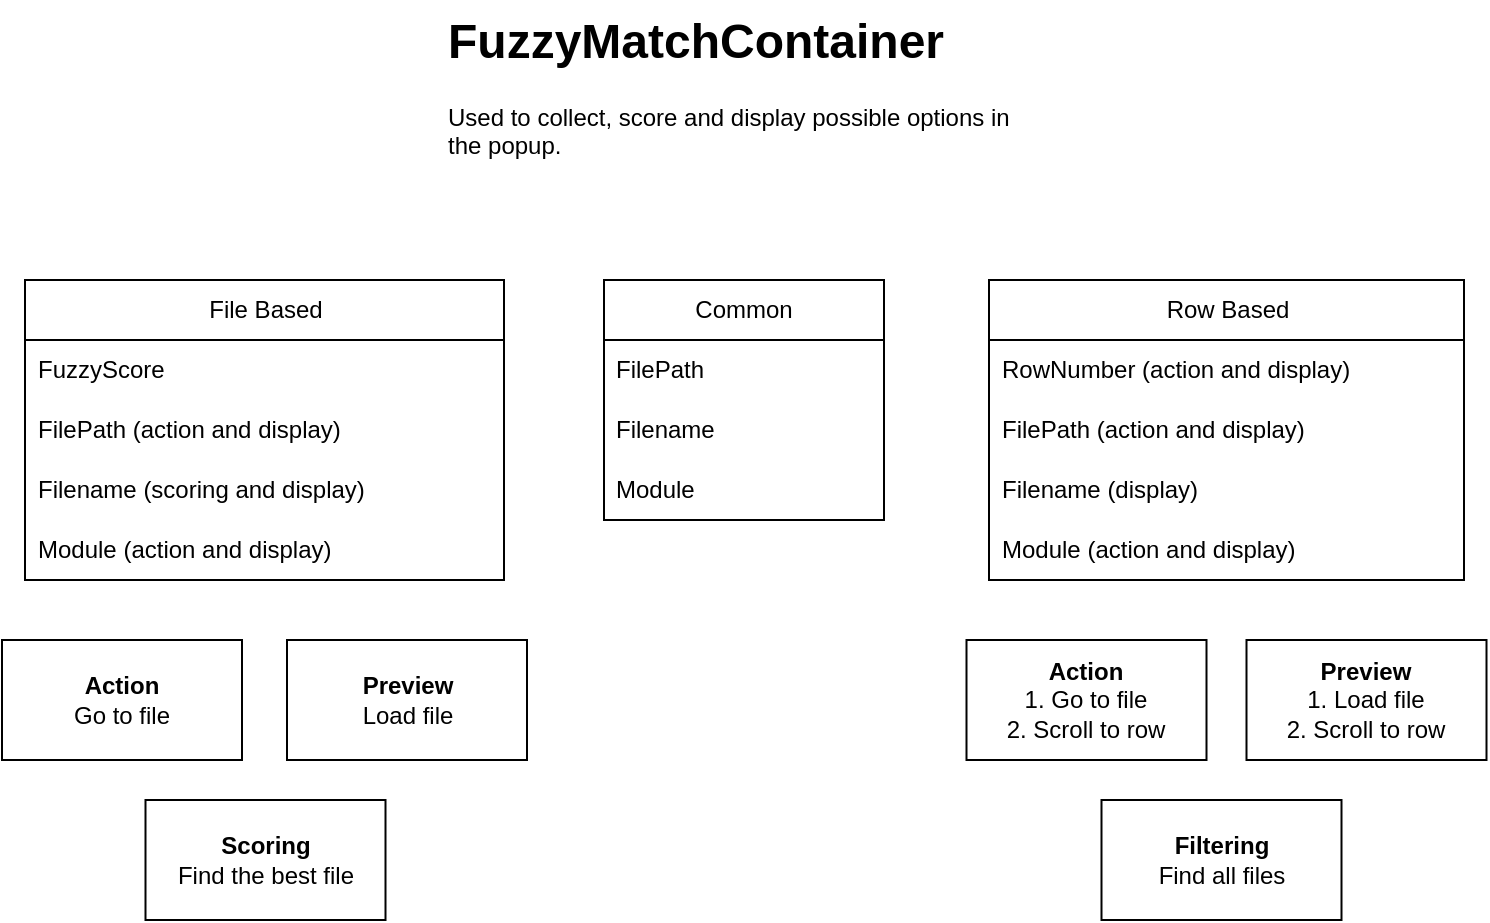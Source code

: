 <mxfile version="22.1.22" type="embed">
  <diagram name="Page-1" id="BjPpnATlAqmnPM9V4Ykc">
    <mxGraphModel dx="949" dy="694" grid="1" gridSize="10" guides="1" tooltips="1" connect="1" arrows="1" fold="1" page="1" pageScale="1" pageWidth="800" pageHeight="800" math="0" shadow="0">
      <root>
        <mxCell id="0" />
        <mxCell id="1" parent="0" />
        <mxCell id="WUuY3x_TO1SyaEHNx0RS-2" value="&lt;h1 style=&quot;margin-top: 0px;&quot;&gt;FuzzyMatchContainer&lt;/h1&gt;Used to collect, score and display possible options in the popup." style="text;html=1;whiteSpace=wrap;overflow=hidden;rounded=0;" parent="1" vertex="1">
          <mxGeometry x="250" y="20" width="300" height="90" as="geometry" />
        </mxCell>
        <mxCell id="WUuY3x_TO1SyaEHNx0RS-3" value="File Based" style="swimlane;fontStyle=0;childLayout=stackLayout;horizontal=1;startSize=30;horizontalStack=0;resizeParent=1;resizeParentMax=0;resizeLast=0;collapsible=1;marginBottom=0;whiteSpace=wrap;html=1;" parent="1" vertex="1">
          <mxGeometry x="40.5" y="160" width="239.5" height="150" as="geometry" />
        </mxCell>
        <mxCell id="WUuY3x_TO1SyaEHNx0RS-4" value="FuzzyScore" style="text;strokeColor=none;fillColor=none;align=left;verticalAlign=middle;spacingLeft=4;spacingRight=4;overflow=hidden;points=[[0,0.5],[1,0.5]];portConstraint=eastwest;rotatable=0;whiteSpace=wrap;html=1;" parent="WUuY3x_TO1SyaEHNx0RS-3" vertex="1">
          <mxGeometry y="30" width="239.5" height="30" as="geometry" />
        </mxCell>
        <mxCell id="WUuY3x_TO1SyaEHNx0RS-5" value="FilePath (action and display)" style="text;strokeColor=none;fillColor=none;align=left;verticalAlign=middle;spacingLeft=4;spacingRight=4;overflow=hidden;points=[[0,0.5],[1,0.5]];portConstraint=eastwest;rotatable=0;whiteSpace=wrap;html=1;" parent="WUuY3x_TO1SyaEHNx0RS-3" vertex="1">
          <mxGeometry y="60" width="239.5" height="30" as="geometry" />
        </mxCell>
        <mxCell id="WUuY3x_TO1SyaEHNx0RS-6" value="Filename (scoring and display)" style="text;strokeColor=none;fillColor=none;align=left;verticalAlign=middle;spacingLeft=4;spacingRight=4;overflow=hidden;points=[[0,0.5],[1,0.5]];portConstraint=eastwest;rotatable=0;whiteSpace=wrap;html=1;" parent="WUuY3x_TO1SyaEHNx0RS-3" vertex="1">
          <mxGeometry y="90" width="239.5" height="30" as="geometry" />
        </mxCell>
        <mxCell id="WUuY3x_TO1SyaEHNx0RS-11" value="Module (action and display)" style="text;strokeColor=none;fillColor=none;align=left;verticalAlign=middle;spacingLeft=4;spacingRight=4;overflow=hidden;points=[[0,0.5],[1,0.5]];portConstraint=eastwest;rotatable=0;whiteSpace=wrap;html=1;" parent="WUuY3x_TO1SyaEHNx0RS-3" vertex="1">
          <mxGeometry y="120" width="239.5" height="30" as="geometry" />
        </mxCell>
        <mxCell id="WUuY3x_TO1SyaEHNx0RS-7" value="Row Based" style="swimlane;fontStyle=0;childLayout=stackLayout;horizontal=1;startSize=30;horizontalStack=0;resizeParent=1;resizeParentMax=0;resizeLast=0;collapsible=1;marginBottom=0;whiteSpace=wrap;html=1;" parent="1" vertex="1">
          <mxGeometry x="522.5" y="160" width="237.5" height="150" as="geometry" />
        </mxCell>
        <mxCell id="WUuY3x_TO1SyaEHNx0RS-13" value="RowNumber (action and display)" style="text;strokeColor=none;fillColor=none;align=left;verticalAlign=middle;spacingLeft=4;spacingRight=4;overflow=hidden;points=[[0,0.5],[1,0.5]];portConstraint=eastwest;rotatable=0;whiteSpace=wrap;html=1;" parent="WUuY3x_TO1SyaEHNx0RS-7" vertex="1">
          <mxGeometry y="30" width="237.5" height="30" as="geometry" />
        </mxCell>
        <mxCell id="WUuY3x_TO1SyaEHNx0RS-9" value="FilePath (action and display)" style="text;strokeColor=none;fillColor=none;align=left;verticalAlign=middle;spacingLeft=4;spacingRight=4;overflow=hidden;points=[[0,0.5],[1,0.5]];portConstraint=eastwest;rotatable=0;whiteSpace=wrap;html=1;" parent="WUuY3x_TO1SyaEHNx0RS-7" vertex="1">
          <mxGeometry y="60" width="237.5" height="30" as="geometry" />
        </mxCell>
        <mxCell id="WUuY3x_TO1SyaEHNx0RS-10" value="Filename (display)" style="text;strokeColor=none;fillColor=none;align=left;verticalAlign=middle;spacingLeft=4;spacingRight=4;overflow=hidden;points=[[0,0.5],[1,0.5]];portConstraint=eastwest;rotatable=0;whiteSpace=wrap;html=1;" parent="WUuY3x_TO1SyaEHNx0RS-7" vertex="1">
          <mxGeometry y="90" width="237.5" height="30" as="geometry" />
        </mxCell>
        <mxCell id="WUuY3x_TO1SyaEHNx0RS-12" value="Module (action and display)" style="text;strokeColor=none;fillColor=none;align=left;verticalAlign=middle;spacingLeft=4;spacingRight=4;overflow=hidden;points=[[0,0.5],[1,0.5]];portConstraint=eastwest;rotatable=0;whiteSpace=wrap;html=1;" parent="WUuY3x_TO1SyaEHNx0RS-7" vertex="1">
          <mxGeometry y="120" width="237.5" height="30" as="geometry" />
        </mxCell>
        <mxCell id="WUuY3x_TO1SyaEHNx0RS-14" value="&lt;b&gt;Action&lt;/b&gt;&lt;br&gt;Go to file" style="rounded=0;whiteSpace=wrap;html=1;" parent="1" vertex="1">
          <mxGeometry x="29" y="340" width="120" height="60" as="geometry" />
        </mxCell>
        <mxCell id="WUuY3x_TO1SyaEHNx0RS-15" value="&lt;b&gt;Action&lt;/b&gt;&lt;br&gt;1. Go to file&lt;br&gt;2. Scroll to row" style="rounded=0;whiteSpace=wrap;html=1;" parent="1" vertex="1">
          <mxGeometry x="511.25" y="340" width="120" height="60" as="geometry" />
        </mxCell>
        <mxCell id="WUuY3x_TO1SyaEHNx0RS-16" value="Scoring&lt;br&gt;&lt;span style=&quot;font-weight: normal;&quot;&gt;Find the best file&lt;br&gt;&lt;/span&gt;" style="rounded=0;whiteSpace=wrap;html=1;fontStyle=1" parent="1" vertex="1">
          <mxGeometry x="100.75" y="420" width="120" height="60" as="geometry" />
        </mxCell>
        <mxCell id="WUuY3x_TO1SyaEHNx0RS-18" value="&lt;b&gt;Preview&lt;/b&gt;&lt;br&gt;Load file" style="rounded=0;whiteSpace=wrap;html=1;" parent="1" vertex="1">
          <mxGeometry x="171.5" y="340" width="120" height="60" as="geometry" />
        </mxCell>
        <mxCell id="WUuY3x_TO1SyaEHNx0RS-19" value="&lt;b&gt;Preview&lt;/b&gt;&lt;br&gt;1. Load file&lt;br&gt;2. Scroll to row" style="rounded=0;whiteSpace=wrap;html=1;" parent="1" vertex="1">
          <mxGeometry x="651.25" y="340" width="120" height="60" as="geometry" />
        </mxCell>
        <mxCell id="WUuY3x_TO1SyaEHNx0RS-20" value="Filtering&lt;br&gt;&lt;span style=&quot;font-weight: normal;&quot;&gt;Find all files&lt;br&gt;&lt;/span&gt;" style="rounded=0;whiteSpace=wrap;html=1;fontStyle=1" parent="1" vertex="1">
          <mxGeometry x="578.75" y="420" width="120" height="60" as="geometry" />
        </mxCell>
        <mxCell id="WUuY3x_TO1SyaEHNx0RS-21" value="Common" style="swimlane;fontStyle=0;childLayout=stackLayout;horizontal=1;startSize=30;horizontalStack=0;resizeParent=1;resizeParentMax=0;resizeLast=0;collapsible=1;marginBottom=0;whiteSpace=wrap;html=1;" parent="1" vertex="1">
          <mxGeometry x="330" y="160" width="140" height="120" as="geometry" />
        </mxCell>
        <mxCell id="WUuY3x_TO1SyaEHNx0RS-22" value="FilePath" style="text;strokeColor=none;fillColor=none;align=left;verticalAlign=middle;spacingLeft=4;spacingRight=4;overflow=hidden;points=[[0,0.5],[1,0.5]];portConstraint=eastwest;rotatable=0;whiteSpace=wrap;html=1;" parent="WUuY3x_TO1SyaEHNx0RS-21" vertex="1">
          <mxGeometry y="30" width="140" height="30" as="geometry" />
        </mxCell>
        <mxCell id="WUuY3x_TO1SyaEHNx0RS-23" value="Filename" style="text;strokeColor=none;fillColor=none;align=left;verticalAlign=middle;spacingLeft=4;spacingRight=4;overflow=hidden;points=[[0,0.5],[1,0.5]];portConstraint=eastwest;rotatable=0;whiteSpace=wrap;html=1;" parent="WUuY3x_TO1SyaEHNx0RS-21" vertex="1">
          <mxGeometry y="60" width="140" height="30" as="geometry" />
        </mxCell>
        <mxCell id="WUuY3x_TO1SyaEHNx0RS-24" value="Module" style="text;strokeColor=none;fillColor=none;align=left;verticalAlign=middle;spacingLeft=4;spacingRight=4;overflow=hidden;points=[[0,0.5],[1,0.5]];portConstraint=eastwest;rotatable=0;whiteSpace=wrap;html=1;" parent="WUuY3x_TO1SyaEHNx0RS-21" vertex="1">
          <mxGeometry y="90" width="140" height="30" as="geometry" />
        </mxCell>
      </root>
    </mxGraphModel>
  </diagram>
</mxfile>
